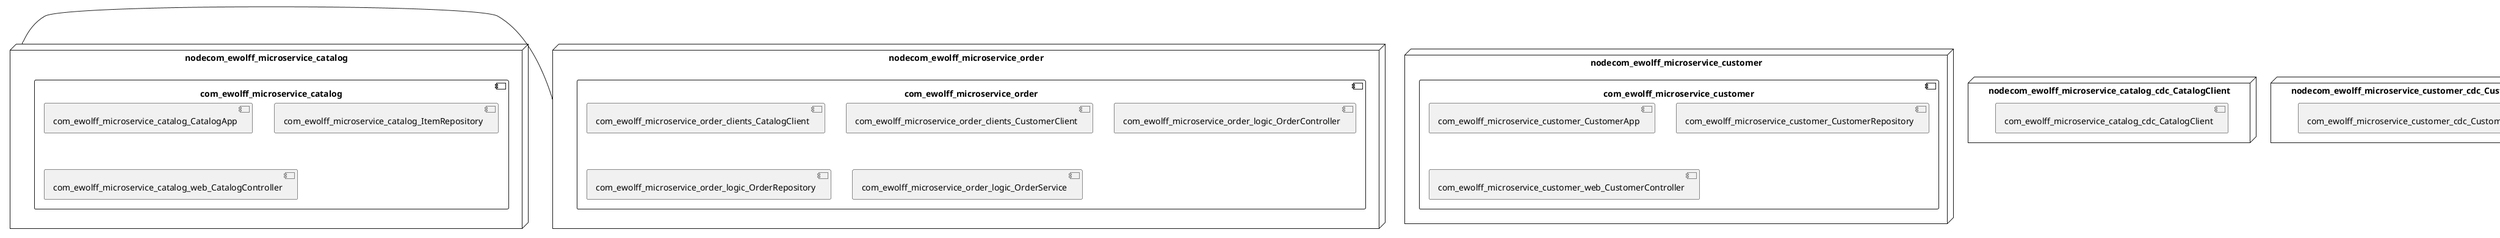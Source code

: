 @startuml
skinparam fixCircleLabelOverlapping true
skinparam componentStyle uml2
node nodecom_ewolff_microservice_catalog {
component com_ewolff_microservice_catalog {
[com_ewolff_microservice_catalog_CatalogApp] [[ewolff-microservice-psr.system#_TrJHho1jEe-Y_Zl5QXxbUA]]
[com_ewolff_microservice_catalog_ItemRepository] [[ewolff-microservice-psr.system#_TrJHho1jEe-Y_Zl5QXxbUA]]
[com_ewolff_microservice_catalog_web_CatalogController] [[ewolff-microservice-psr.system#_TrJHho1jEe-Y_Zl5QXxbUA]]
}
}
node nodecom_ewolff_microservice_customer {
component com_ewolff_microservice_customer {
[com_ewolff_microservice_customer_CustomerApp] [[ewolff-microservice-psr.system#_TrJHho1jEe-Y_Zl5QXxbUA]]
[com_ewolff_microservice_customer_CustomerRepository] [[ewolff-microservice-psr.system#_TrJHho1jEe-Y_Zl5QXxbUA]]
[com_ewolff_microservice_customer_web_CustomerController] [[ewolff-microservice-psr.system#_TrJHho1jEe-Y_Zl5QXxbUA]]
}
}
node nodecom_ewolff_microservice_order {
component com_ewolff_microservice_order {
[com_ewolff_microservice_order_clients_CatalogClient] [[ewolff-microservice-psr.system#_TrJHho1jEe-Y_Zl5QXxbUA]]
[com_ewolff_microservice_order_clients_CustomerClient] [[ewolff-microservice-psr.system#_TrJHho1jEe-Y_Zl5QXxbUA]]
[com_ewolff_microservice_order_logic_OrderController] [[ewolff-microservice-psr.system#_TrJHho1jEe-Y_Zl5QXxbUA]]
[com_ewolff_microservice_order_logic_OrderRepository] [[ewolff-microservice-psr.system#_TrJHho1jEe-Y_Zl5QXxbUA]]
[com_ewolff_microservice_order_logic_OrderService] [[ewolff-microservice-psr.system#_TrJHho1jEe-Y_Zl5QXxbUA]]
}
}
node nodecom_ewolff_microservice_catalog_cdc_CatalogClient {
[com_ewolff_microservice_catalog_cdc_CatalogClient] [[ewolff-microservice-psr.system#_TrJHho1jEe-Y_Zl5QXxbUA]]
}
node nodecom_ewolff_microservice_customer_cdc_CustomerClient {
[com_ewolff_microservice_customer_cdc_CustomerClient] [[ewolff-microservice-psr.system#_TrJHho1jEe-Y_Zl5QXxbUA]]
}
node nodecom_ewolff_microservice_order_catalogstub_CatalogStub {
[com_ewolff_microservice_order_catalogstub_CatalogStub] [[ewolff-microservice-psr.system#_TrJHho1jEe-Y_Zl5QXxbUA]]
}
node nodecom_ewolff_microservice_order_customerstub_CustomerStub {
[com_ewolff_microservice_order_customerstub_CustomerStub] [[ewolff-microservice-psr.system#_TrJHho1jEe-Y_Zl5QXxbUA]]
}
[nodecom_ewolff_microservice_catalog] - [nodecom_ewolff_microservice_order]

@enduml
